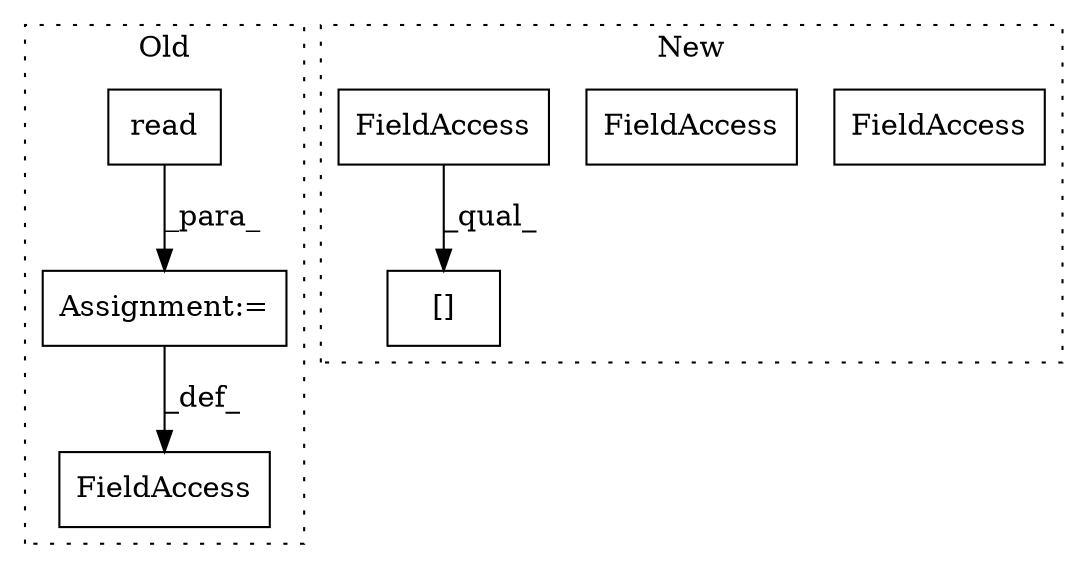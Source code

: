 digraph G {
subgraph cluster0 {
1 [label="read" a="32" s="297,315" l="5,1" shape="box"];
3 [label="Assignment:=" a="7" s="296" l="1" shape="box"];
6 [label="FieldAccess" a="22" s="285" l="11" shape="box"];
label = "Old";
style="dotted";
}
subgraph cluster1 {
2 [label="[]" a="2" s="377,404" l="14,1" shape="box"];
4 [label="FieldAccess" a="22" s="345" l="13" shape="box"];
5 [label="FieldAccess" a="22" s="377" l="13" shape="box"];
7 [label="FieldAccess" a="22" s="377" l="13" shape="box"];
label = "New";
style="dotted";
}
1 -> 3 [label="_para_"];
3 -> 6 [label="_def_"];
7 -> 2 [label="_qual_"];
}